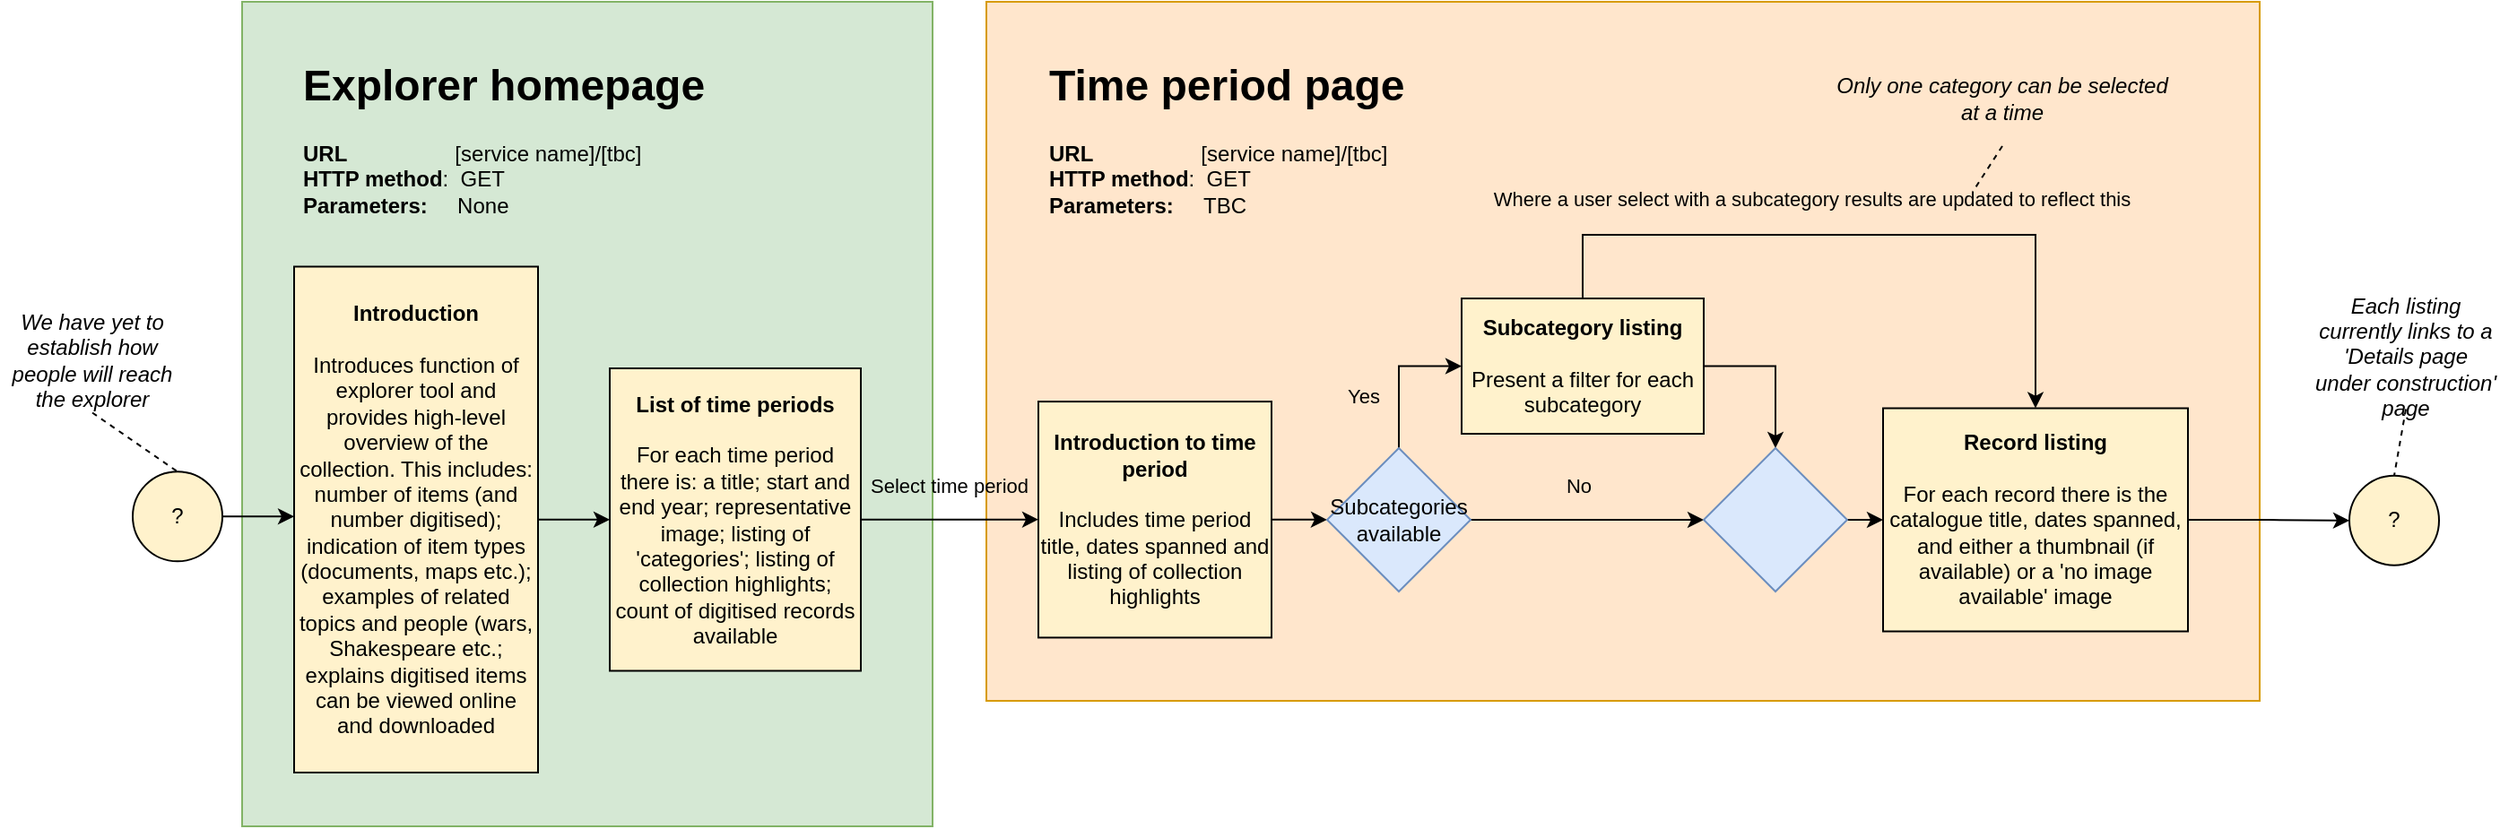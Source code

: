 <mxfile version="14.3.1" type="device"><diagram id="C5RBs43oDa-KdzZeNtuy" name="Page-1"><mxGraphModel dx="788" dy="517" grid="1" gridSize="10" guides="1" tooltips="1" connect="1" arrows="1" fold="1" page="1" pageScale="1" pageWidth="1654" pageHeight="1169" math="0" shadow="0"><root><mxCell id="WIyWlLk6GJQsqaUBKTNV-0"/><mxCell id="WIyWlLk6GJQsqaUBKTNV-1" parent="WIyWlLk6GJQsqaUBKTNV-0"/><mxCell id="Tg51ntY89aY0pdd8RlFv-1" value="" style="rounded=0;whiteSpace=wrap;html=1;strokeColor=#d79b00;fillColor=#ffe6cc;" vertex="1" parent="WIyWlLk6GJQsqaUBKTNV-1"><mxGeometry x="681" y="355" width="710" height="390" as="geometry"/></mxCell><mxCell id="chrbydugCzwfmAV1M1gY-0" value="" style="rounded=0;whiteSpace=wrap;html=1;strokeColor=#82b366;fillColor=#d5e8d4;" parent="WIyWlLk6GJQsqaUBKTNV-1" vertex="1"><mxGeometry x="266" y="355" width="385" height="460" as="geometry"/></mxCell><mxCell id="9VEDXULKDJzCC7xk2Kkp-64" value="?" style="ellipse;whiteSpace=wrap;html=1;aspect=fixed;fillColor=#FFF2CC;" parent="WIyWlLk6GJQsqaUBKTNV-1" vertex="1"><mxGeometry x="205" y="617.13" width="50" height="50" as="geometry"/></mxCell><mxCell id="9VEDXULKDJzCC7xk2Kkp-65" value="&lt;b&gt;Introduction&lt;/b&gt;&lt;br&gt;&lt;br&gt;Introduces function of explorer tool and provides high-level overview of the collection. This includes: number of items (and number digitised); indication of item types (documents, maps etc.); examples of related topics and people (wars, Shakespeare etc.; explains digitised items can be viewed online and downloaded" style="whiteSpace=wrap;html=1;fillColor=#FFF2CC;" parent="WIyWlLk6GJQsqaUBKTNV-1" vertex="1"><mxGeometry x="295" y="502.75" width="136" height="282.25" as="geometry"/></mxCell><mxCell id="Pv4lNV5exSS6TzRHOV7--7" value="" style="edgeStyle=orthogonalEdgeStyle;rounded=0;orthogonalLoop=1;jettySize=auto;html=1;exitX=1;exitY=0.5;exitDx=0;exitDy=0;entryX=0;entryY=0.5;entryDx=0;entryDy=0;fillColor=#FFF2CC;" parent="WIyWlLk6GJQsqaUBKTNV-1" source="9VEDXULKDJzCC7xk2Kkp-64" edge="1"><mxGeometry relative="1" as="geometry"><mxPoint x="265" y="557" as="sourcePoint"/><mxPoint x="295" y="642.12" as="targetPoint"/></mxGeometry></mxCell><mxCell id="25yV1s12fby_KnbW7S0K-2" value="We have yet to establish how people will reach the explorer" style="text;html=1;strokeColor=none;fillColor=none;align=center;verticalAlign=middle;whiteSpace=wrap;rounded=0;fontStyle=2" parent="WIyWlLk6GJQsqaUBKTNV-1" vertex="1"><mxGeometry x="131" y="525" width="103" height="59.25" as="geometry"/></mxCell><mxCell id="25yV1s12fby_KnbW7S0K-3" value="" style="endArrow=none;dashed=1;html=1;exitX=0.5;exitY=1;exitDx=0;exitDy=0;entryX=0.5;entryY=0;entryDx=0;entryDy=0;fillColor=#FFF2CC;" parent="WIyWlLk6GJQsqaUBKTNV-1" source="25yV1s12fby_KnbW7S0K-2" target="9VEDXULKDJzCC7xk2Kkp-64" edge="1"><mxGeometry width="50" height="50" relative="1" as="geometry"><mxPoint x="458.56" y="497.28" as="sourcePoint"/><mxPoint x="314" y="584.87" as="targetPoint"/></mxGeometry></mxCell><mxCell id="HxLsVkaPbk0Tpn2dxNhB-5" value="" style="edgeStyle=orthogonalEdgeStyle;rounded=0;orthogonalLoop=1;jettySize=auto;html=1;exitX=1;exitY=0.5;exitDx=0;exitDy=0;fillColor=#FFF2CC;" parent="WIyWlLk6GJQsqaUBKTNV-1" source="9VEDXULKDJzCC7xk2Kkp-65" target="Tg51ntY89aY0pdd8RlFv-0" edge="1"><mxGeometry relative="1" as="geometry"><mxPoint x="523" y="604.75" as="sourcePoint"/><mxPoint x="573.074" y="604.824" as="targetPoint"/></mxGeometry></mxCell><mxCell id="chrbydugCzwfmAV1M1gY-1" value="&lt;h1&gt;Explorer homepage&lt;/h1&gt;&lt;div&gt;&lt;b&gt;URL&lt;/b&gt;&amp;nbsp; &amp;nbsp; &amp;nbsp; &amp;nbsp; &amp;nbsp; &amp;nbsp; &amp;nbsp; &amp;nbsp; &amp;nbsp; [service name]/[tbc]&lt;/div&gt;&lt;div&gt;&lt;b&gt;HTTP method&lt;/b&gt;: &amp;nbsp;GET&lt;/div&gt;&lt;div&gt;&lt;b&gt;Parameters: &amp;nbsp; &amp;nbsp;&lt;/b&gt;&amp;nbsp;None&lt;/div&gt;" style="text;html=1;strokeColor=none;fillColor=none;spacing=5;spacingTop=-20;whiteSpace=wrap;overflow=hidden;rounded=0;" parent="WIyWlLk6GJQsqaUBKTNV-1" vertex="1"><mxGeometry x="295" y="381.51" width="377.5" height="139" as="geometry"/></mxCell><mxCell id="Tg51ntY89aY0pdd8RlFv-4" value="" style="edgeStyle=orthogonalEdgeStyle;rounded=0;orthogonalLoop=1;jettySize=auto;html=1;" edge="1" parent="WIyWlLk6GJQsqaUBKTNV-1" source="Tg51ntY89aY0pdd8RlFv-0" target="Tg51ntY89aY0pdd8RlFv-3"><mxGeometry relative="1" as="geometry"/></mxCell><mxCell id="Tg51ntY89aY0pdd8RlFv-11" value="Select time period" style="edgeLabel;html=1;align=center;verticalAlign=middle;resizable=0;points=[];labelBackgroundColor=none;" vertex="1" connectable="0" parent="Tg51ntY89aY0pdd8RlFv-4"><mxGeometry x="-0.022" y="-2" relative="1" as="geometry"><mxPoint y="-20.9" as="offset"/></mxGeometry></mxCell><mxCell id="Tg51ntY89aY0pdd8RlFv-0" value="&lt;b&gt;List of time periods&lt;br&gt;&lt;/b&gt;&lt;br&gt;For each time period there is: a title; start and end year; representative image; listing of 'categories'; listing of collection highlights; count of digitised records available" style="whiteSpace=wrap;html=1;fillColor=#FFF2CC;" vertex="1" parent="WIyWlLk6GJQsqaUBKTNV-1"><mxGeometry x="471" y="559.5" width="140" height="168.75" as="geometry"/></mxCell><mxCell id="Tg51ntY89aY0pdd8RlFv-2" value="&lt;h1&gt;Time period page&lt;/h1&gt;&lt;div&gt;&lt;b&gt;URL&lt;/b&gt;&amp;nbsp; &amp;nbsp; &amp;nbsp; &amp;nbsp; &amp;nbsp; &amp;nbsp; &amp;nbsp; &amp;nbsp; &amp;nbsp; [service name]/[tbc]&lt;/div&gt;&lt;div&gt;&lt;b&gt;HTTP method&lt;/b&gt;: &amp;nbsp;GET&lt;/div&gt;&lt;div&gt;&lt;b&gt;Parameters: &amp;nbsp; &amp;nbsp;&lt;/b&gt;&amp;nbsp;TBC&lt;/div&gt;" style="text;html=1;strokeColor=none;fillColor=none;spacing=5;spacingTop=-20;whiteSpace=wrap;overflow=hidden;rounded=0;" vertex="1" parent="WIyWlLk6GJQsqaUBKTNV-1"><mxGeometry x="711" y="381.51" width="250" height="139" as="geometry"/></mxCell><mxCell id="Tg51ntY89aY0pdd8RlFv-14" value="" style="edgeStyle=orthogonalEdgeStyle;rounded=0;orthogonalLoop=1;jettySize=auto;html=1;" edge="1" parent="WIyWlLk6GJQsqaUBKTNV-1" source="Tg51ntY89aY0pdd8RlFv-3" target="Tg51ntY89aY0pdd8RlFv-13"><mxGeometry relative="1" as="geometry"/></mxCell><mxCell id="Tg51ntY89aY0pdd8RlFv-3" value="&lt;b&gt;Introduction to time period&lt;br&gt;&lt;/b&gt;&lt;br&gt;Includes time period title, dates spanned and listing of collection highlights" style="whiteSpace=wrap;html=1;fillColor=#FFF2CC;" vertex="1" parent="WIyWlLk6GJQsqaUBKTNV-1"><mxGeometry x="710" y="578.04" width="130" height="131.68" as="geometry"/></mxCell><mxCell id="Tg51ntY89aY0pdd8RlFv-29" value="" style="edgeStyle=orthogonalEdgeStyle;rounded=0;orthogonalLoop=1;jettySize=auto;html=1;" edge="1" parent="WIyWlLk6GJQsqaUBKTNV-1" source="Tg51ntY89aY0pdd8RlFv-5" target="Tg51ntY89aY0pdd8RlFv-7"><mxGeometry relative="1" as="geometry"/></mxCell><mxCell id="Tg51ntY89aY0pdd8RlFv-5" value="&lt;b&gt;Record listing&lt;br&gt;&lt;/b&gt;&lt;br&gt;For each record there is the catalogue title, dates spanned, and either a thumbnail (if available) or a 'no image available' image" style="whiteSpace=wrap;html=1;fillColor=#FFF2CC;" vertex="1" parent="WIyWlLk6GJQsqaUBKTNV-1"><mxGeometry x="1181" y="581.76" width="170" height="124.49" as="geometry"/></mxCell><mxCell id="Tg51ntY89aY0pdd8RlFv-7" value="?" style="ellipse;whiteSpace=wrap;html=1;aspect=fixed;fillColor=#FFF2CC;" vertex="1" parent="WIyWlLk6GJQsqaUBKTNV-1"><mxGeometry x="1441" y="619.36" width="50" height="50" as="geometry"/></mxCell><mxCell id="Tg51ntY89aY0pdd8RlFv-9" value="Each listing currently links to a 'Details page under construction' page" style="text;html=1;strokeColor=none;fillColor=none;align=center;verticalAlign=middle;whiteSpace=wrap;rounded=0;fontStyle=2" vertex="1" parent="WIyWlLk6GJQsqaUBKTNV-1"><mxGeometry x="1421" y="523" width="103" height="59.25" as="geometry"/></mxCell><mxCell id="Tg51ntY89aY0pdd8RlFv-10" value="" style="endArrow=none;dashed=1;html=1;exitX=0.5;exitY=1;exitDx=0;exitDy=0;entryX=0.5;entryY=0;entryDx=0;entryDy=0;fillColor=#FFF2CC;" edge="1" parent="WIyWlLk6GJQsqaUBKTNV-1" source="Tg51ntY89aY0pdd8RlFv-9" target="Tg51ntY89aY0pdd8RlFv-7"><mxGeometry width="50" height="50" relative="1" as="geometry"><mxPoint x="1268.56" y="493.28" as="sourcePoint"/><mxPoint x="1040" y="613.13" as="targetPoint"/></mxGeometry></mxCell><mxCell id="Tg51ntY89aY0pdd8RlFv-15" value="" style="edgeStyle=orthogonalEdgeStyle;rounded=0;orthogonalLoop=1;jettySize=auto;html=1;entryX=0;entryY=0.5;entryDx=0;entryDy=0;exitX=0.5;exitY=0;exitDx=0;exitDy=0;" edge="1" parent="WIyWlLk6GJQsqaUBKTNV-1" source="Tg51ntY89aY0pdd8RlFv-13" target="Tg51ntY89aY0pdd8RlFv-16"><mxGeometry relative="1" as="geometry"/></mxCell><mxCell id="Tg51ntY89aY0pdd8RlFv-18" value="Yes" style="edgeLabel;html=1;align=center;verticalAlign=middle;resizable=0;points=[];labelBackgroundColor=none;" vertex="1" connectable="0" parent="Tg51ntY89aY0pdd8RlFv-15"><mxGeometry x="-0.285" y="-3" relative="1" as="geometry"><mxPoint x="-23" y="0.04" as="offset"/></mxGeometry></mxCell><mxCell id="Tg51ntY89aY0pdd8RlFv-20" value="" style="edgeStyle=orthogonalEdgeStyle;rounded=0;orthogonalLoop=1;jettySize=auto;html=1;entryX=0;entryY=0.5;entryDx=0;entryDy=0;" edge="1" parent="WIyWlLk6GJQsqaUBKTNV-1" source="Tg51ntY89aY0pdd8RlFv-13" target="Tg51ntY89aY0pdd8RlFv-17"><mxGeometry relative="1" as="geometry"><mxPoint x="1031" y="644" as="targetPoint"/></mxGeometry></mxCell><mxCell id="Tg51ntY89aY0pdd8RlFv-22" value="No" style="edgeLabel;html=1;align=center;verticalAlign=middle;resizable=0;points=[];labelBackgroundColor=none;" vertex="1" connectable="0" parent="Tg51ntY89aY0pdd8RlFv-20"><mxGeometry x="-0.215" y="-1" relative="1" as="geometry"><mxPoint x="9" y="-20" as="offset"/></mxGeometry></mxCell><mxCell id="Tg51ntY89aY0pdd8RlFv-13" value="Subcategories available" style="rhombus;whiteSpace=wrap;html=1;labelBackgroundColor=none;align=center;fillColor=#dae8fc;strokeColor=#6c8ebf;" vertex="1" parent="WIyWlLk6GJQsqaUBKTNV-1"><mxGeometry x="871" y="604" width="80" height="80" as="geometry"/></mxCell><mxCell id="Tg51ntY89aY0pdd8RlFv-21" value="" style="edgeStyle=orthogonalEdgeStyle;rounded=0;orthogonalLoop=1;jettySize=auto;html=1;exitX=1;exitY=0.5;exitDx=0;exitDy=0;" edge="1" parent="WIyWlLk6GJQsqaUBKTNV-1" source="Tg51ntY89aY0pdd8RlFv-16" target="Tg51ntY89aY0pdd8RlFv-17"><mxGeometry relative="1" as="geometry"/></mxCell><mxCell id="Tg51ntY89aY0pdd8RlFv-25" value="" style="edgeStyle=orthogonalEdgeStyle;rounded=0;orthogonalLoop=1;jettySize=auto;html=1;entryX=0.5;entryY=0;entryDx=0;entryDy=0;" edge="1" parent="WIyWlLk6GJQsqaUBKTNV-1" source="Tg51ntY89aY0pdd8RlFv-16" target="Tg51ntY89aY0pdd8RlFv-5"><mxGeometry relative="1" as="geometry"><mxPoint x="1013.5" y="440.51" as="targetPoint"/><Array as="points"><mxPoint x="1014" y="485"/><mxPoint x="1266" y="485"/></Array></mxGeometry></mxCell><mxCell id="Tg51ntY89aY0pdd8RlFv-26" value="Where a user select with a subcategory results are updated to reflect this" style="edgeLabel;html=1;align=center;verticalAlign=middle;resizable=0;points=[];labelBackgroundColor=none;" vertex="1" connectable="0" parent="Tg51ntY89aY0pdd8RlFv-25"><mxGeometry x="-0.22" y="-1" relative="1" as="geometry"><mxPoint x="13.01" y="-21" as="offset"/></mxGeometry></mxCell><mxCell id="Tg51ntY89aY0pdd8RlFv-16" value="&lt;b&gt;Subcategory listing&lt;br&gt;&lt;/b&gt;&lt;br&gt;Present a filter for each subcategory" style="whiteSpace=wrap;html=1;fillColor=#FFF2CC;" vertex="1" parent="WIyWlLk6GJQsqaUBKTNV-1"><mxGeometry x="946" y="520.51" width="135" height="75.49" as="geometry"/></mxCell><mxCell id="Tg51ntY89aY0pdd8RlFv-23" value="" style="edgeStyle=orthogonalEdgeStyle;rounded=0;orthogonalLoop=1;jettySize=auto;html=1;" edge="1" parent="WIyWlLk6GJQsqaUBKTNV-1" source="Tg51ntY89aY0pdd8RlFv-17" target="Tg51ntY89aY0pdd8RlFv-5"><mxGeometry relative="1" as="geometry"/></mxCell><mxCell id="Tg51ntY89aY0pdd8RlFv-17" value="" style="rhombus;whiteSpace=wrap;html=1;labelBackgroundColor=none;align=center;fillColor=#dae8fc;strokeColor=#6c8ebf;" vertex="1" parent="WIyWlLk6GJQsqaUBKTNV-1"><mxGeometry x="1081" y="604" width="80" height="80" as="geometry"/></mxCell><mxCell id="Tg51ntY89aY0pdd8RlFv-27" value="Only one category can be selected at a time" style="text;html=1;strokeColor=none;fillColor=none;align=center;verticalAlign=middle;whiteSpace=wrap;rounded=0;fontStyle=2" vertex="1" parent="WIyWlLk6GJQsqaUBKTNV-1"><mxGeometry x="1151" y="381.51" width="193" height="54" as="geometry"/></mxCell><mxCell id="Tg51ntY89aY0pdd8RlFv-28" value="" style="endArrow=none;dashed=1;html=1;exitX=0.5;exitY=1;exitDx=0;exitDy=0;fillColor=#FFF2CC;" edge="1" parent="WIyWlLk6GJQsqaUBKTNV-1" source="Tg51ntY89aY0pdd8RlFv-27"><mxGeometry width="50" height="50" relative="1" as="geometry"><mxPoint x="1278.56" y="328.79" as="sourcePoint"/><mxPoint x="1231" y="461" as="targetPoint"/></mxGeometry></mxCell></root></mxGraphModel></diagram></mxfile>